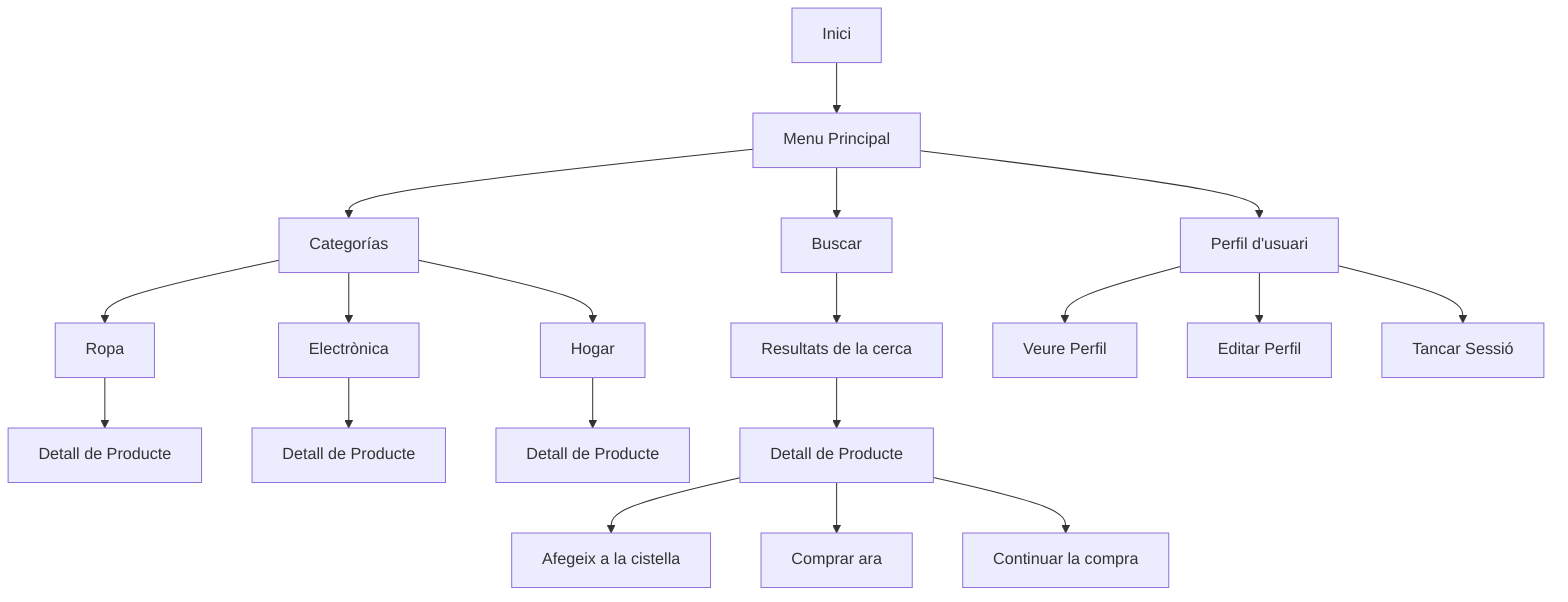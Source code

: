 flowchart TD
    Inicio[Inici] --> MenuPrincipal[Menu Principal]
    MenuPrincipal --> Categorias[Categorías]
    MenuPrincipal --> Buscar[Buscar]
    MenuPrincipal --> Perfil[Perfil d'usuari]

    Categorias --> Ropa[Ropa]
    Categorias --> Electronica[Electrònica]
    Categorias --> Hogar[Hogar]

    Ropa --> DetalleProductoRopa[Detall de Producte]
    Electronica --> DetalleProductoElectronica[Detall de Producte]
    Hogar --> DetalleProductoHogar[Detall de Producte]

    Buscar --> Resultados[Resultats de la cerca]
    Resultados --> DetalleProducto[Detall de Producte]

    Perfil --> VerPerfil[Veure Perfil]
    Perfil --> EditarPerfil[Editar Perfil]
    Perfil --> Logout[Tancar Sessió]

    DetalleProducto --> AñadirCarrito[Afegeix a la cistella]
    DetalleProducto --> Comprar[Comprar ara]
    DetalleProducto --> ContinuarCompra[Continuar la compra]